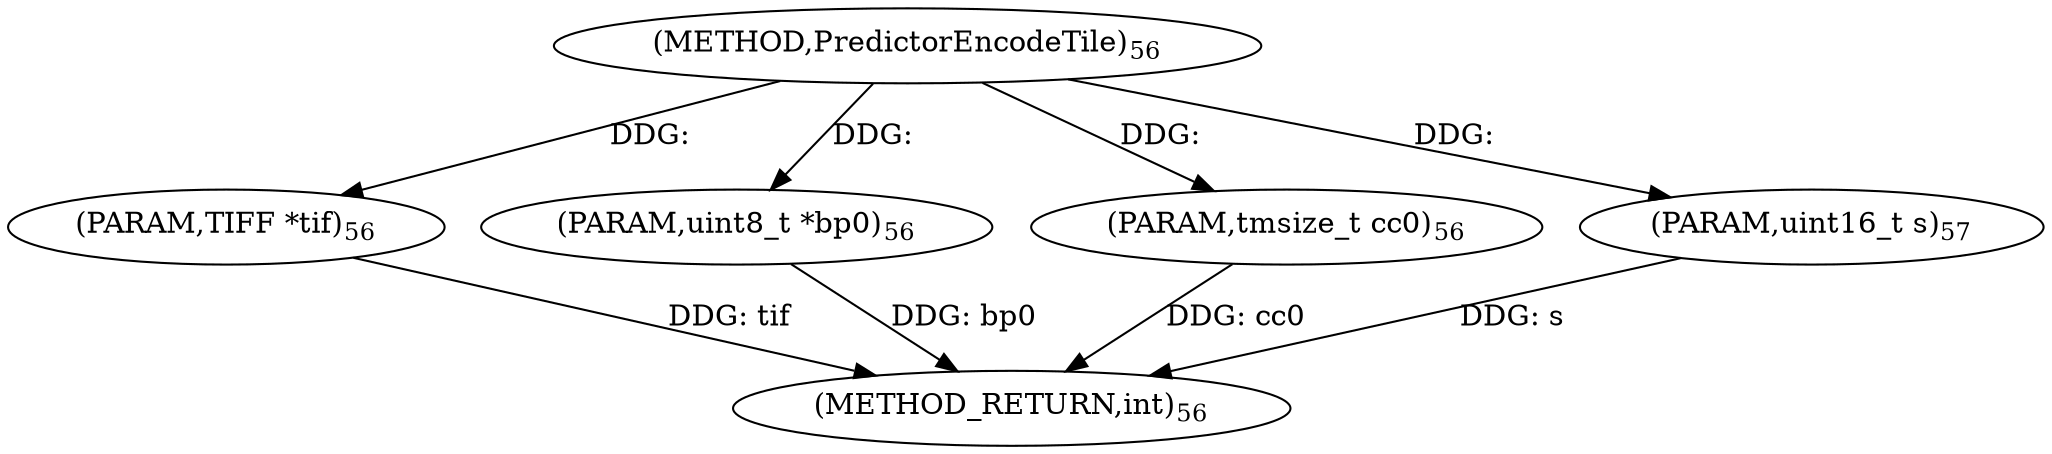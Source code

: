 digraph "PredictorEncodeTile" {  
"35731" [label = <(METHOD,PredictorEncodeTile)<SUB>56</SUB>> ]
"35736" [label = <(METHOD_RETURN,int)<SUB>56</SUB>> ]
"35732" [label = <(PARAM,TIFF *tif)<SUB>56</SUB>> ]
"35733" [label = <(PARAM,uint8_t *bp0)<SUB>56</SUB>> ]
"35734" [label = <(PARAM,tmsize_t cc0)<SUB>56</SUB>> ]
"35735" [label = <(PARAM,uint16_t s)<SUB>57</SUB>> ]
  "35732" -> "35736"  [ label = "DDG: tif"] 
  "35733" -> "35736"  [ label = "DDG: bp0"] 
  "35734" -> "35736"  [ label = "DDG: cc0"] 
  "35735" -> "35736"  [ label = "DDG: s"] 
  "35731" -> "35732"  [ label = "DDG: "] 
  "35731" -> "35733"  [ label = "DDG: "] 
  "35731" -> "35734"  [ label = "DDG: "] 
  "35731" -> "35735"  [ label = "DDG: "] 
}
